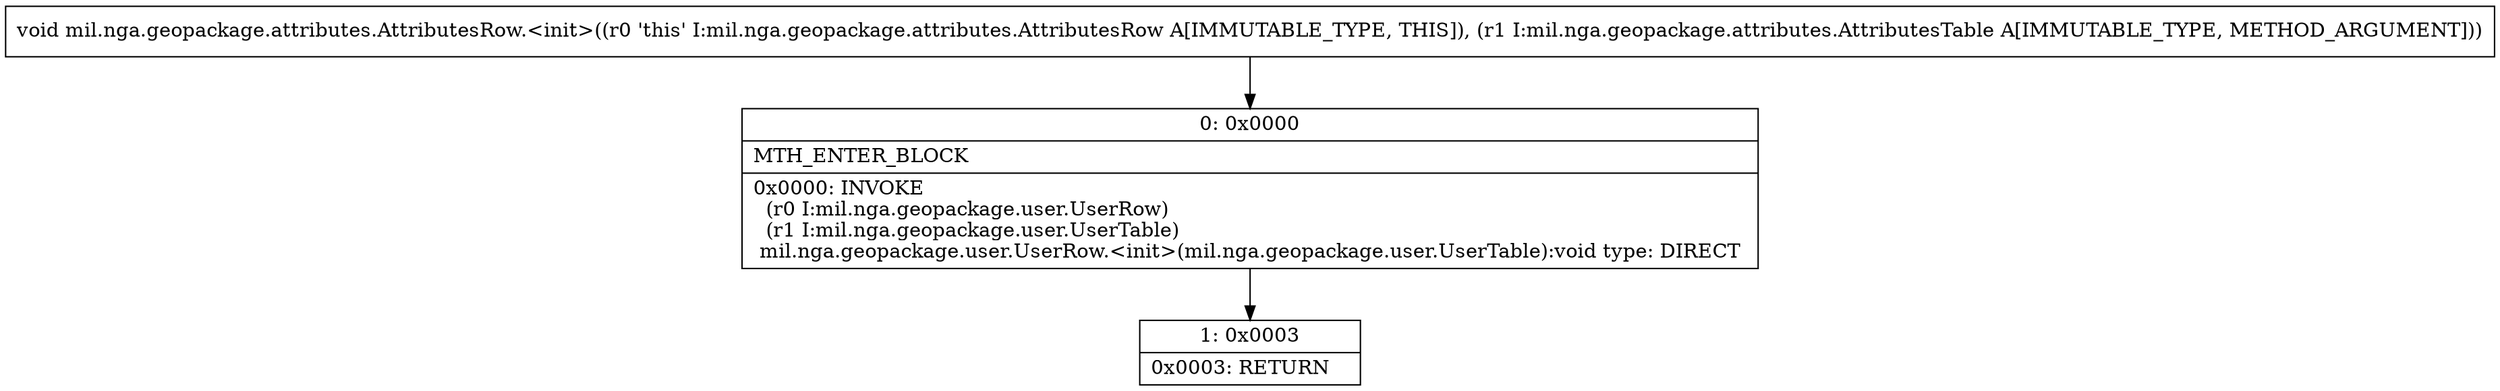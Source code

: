 digraph "CFG formil.nga.geopackage.attributes.AttributesRow.\<init\>(Lmil\/nga\/geopackage\/attributes\/AttributesTable;)V" {
Node_0 [shape=record,label="{0\:\ 0x0000|MTH_ENTER_BLOCK\l|0x0000: INVOKE  \l  (r0 I:mil.nga.geopackage.user.UserRow)\l  (r1 I:mil.nga.geopackage.user.UserTable)\l mil.nga.geopackage.user.UserRow.\<init\>(mil.nga.geopackage.user.UserTable):void type: DIRECT \l}"];
Node_1 [shape=record,label="{1\:\ 0x0003|0x0003: RETURN   \l}"];
MethodNode[shape=record,label="{void mil.nga.geopackage.attributes.AttributesRow.\<init\>((r0 'this' I:mil.nga.geopackage.attributes.AttributesRow A[IMMUTABLE_TYPE, THIS]), (r1 I:mil.nga.geopackage.attributes.AttributesTable A[IMMUTABLE_TYPE, METHOD_ARGUMENT])) }"];
MethodNode -> Node_0;
Node_0 -> Node_1;
}

